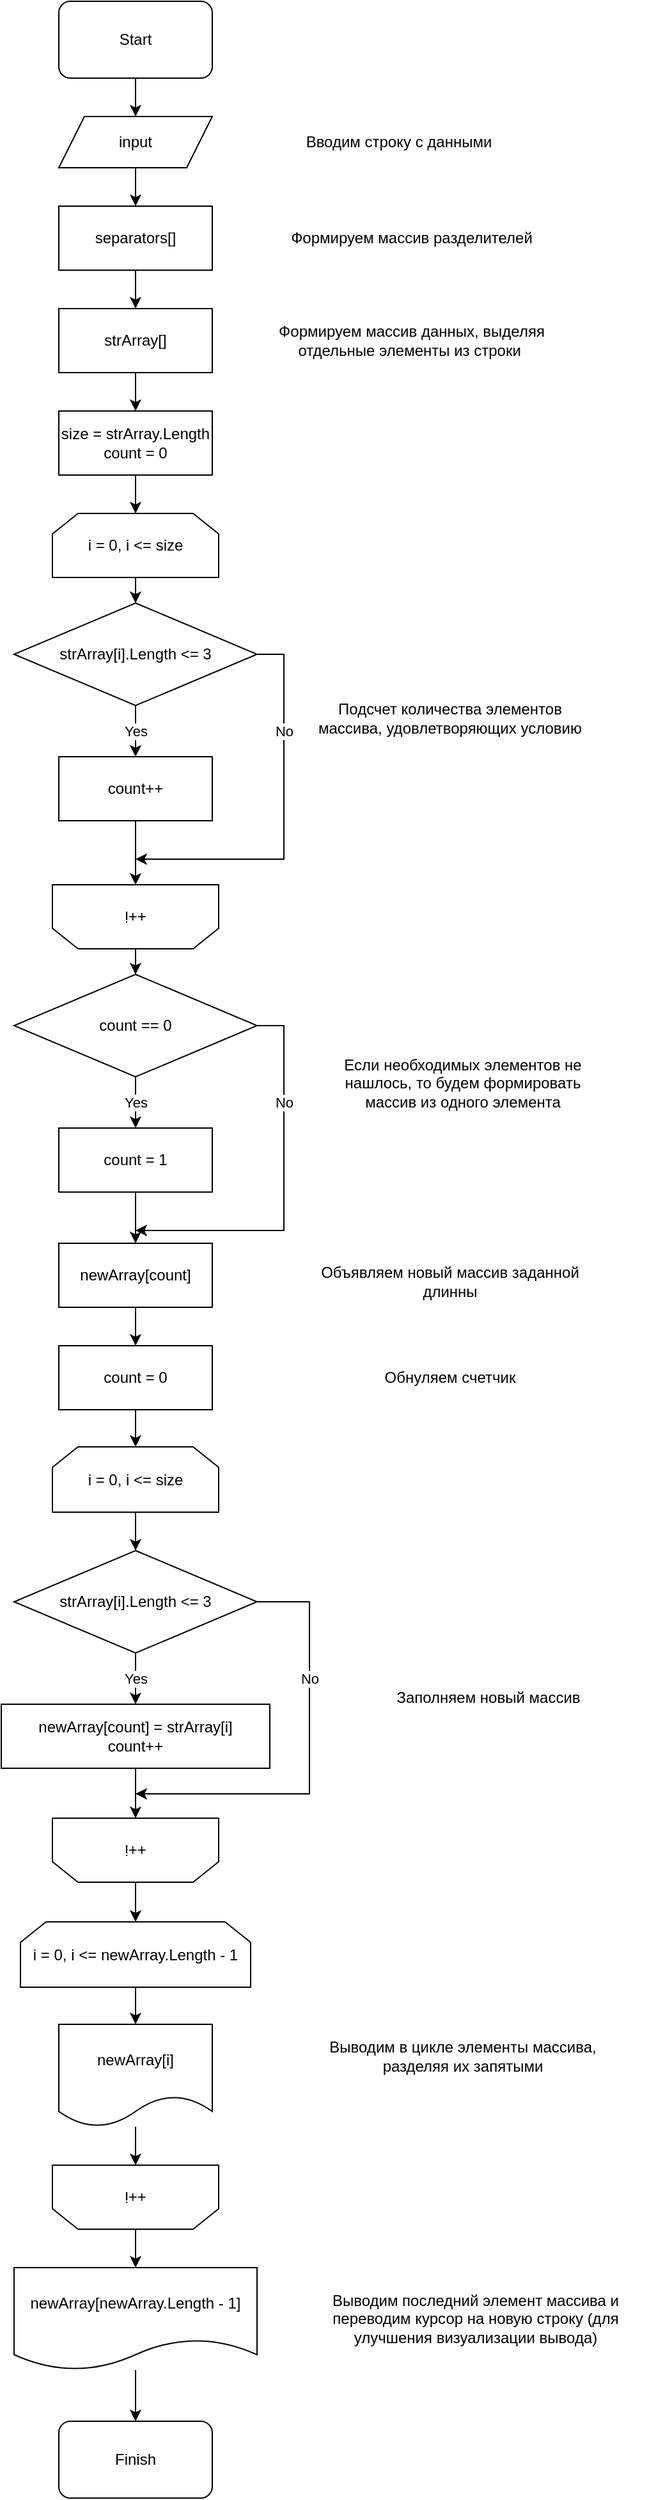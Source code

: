 <mxfile version="20.3.1" type="device"><diagram id="PytkOBEspBp3rvBgpV0R" name="Страница 1"><mxGraphModel dx="1374" dy="753" grid="1" gridSize="10" guides="1" tooltips="1" connect="1" arrows="1" fold="1" page="1" pageScale="1" pageWidth="827" pageHeight="1169" math="0" shadow="0"><root><mxCell id="0"/><mxCell id="1" parent="0"/><mxCell id="fzqC5nttH-MnuC7RMbmT-3" value="" style="edgeStyle=orthogonalEdgeStyle;rounded=0;orthogonalLoop=1;jettySize=auto;html=1;" edge="1" parent="1" source="fzqC5nttH-MnuC7RMbmT-1" target="fzqC5nttH-MnuC7RMbmT-2"><mxGeometry relative="1" as="geometry"/></mxCell><mxCell id="fzqC5nttH-MnuC7RMbmT-1" value="Start" style="rounded=1;whiteSpace=wrap;html=1;" vertex="1" parent="1"><mxGeometry x="354" y="40" width="120" height="60" as="geometry"/></mxCell><mxCell id="fzqC5nttH-MnuC7RMbmT-6" value="" style="edgeStyle=orthogonalEdgeStyle;rounded=0;orthogonalLoop=1;jettySize=auto;html=1;" edge="1" parent="1" source="fzqC5nttH-MnuC7RMbmT-2" target="fzqC5nttH-MnuC7RMbmT-5"><mxGeometry relative="1" as="geometry"/></mxCell><mxCell id="fzqC5nttH-MnuC7RMbmT-2" value="input" style="shape=parallelogram;perimeter=parallelogramPerimeter;whiteSpace=wrap;html=1;fixedSize=1;" vertex="1" parent="1"><mxGeometry x="354" y="130" width="120" height="40" as="geometry"/></mxCell><mxCell id="fzqC5nttH-MnuC7RMbmT-4" value="Вводим строку с данными" style="text;html=1;strokeColor=none;fillColor=none;align=center;verticalAlign=middle;whiteSpace=wrap;rounded=0;" vertex="1" parent="1"><mxGeometry x="530" y="135" width="180" height="30" as="geometry"/></mxCell><mxCell id="fzqC5nttH-MnuC7RMbmT-9" value="" style="edgeStyle=orthogonalEdgeStyle;rounded=0;orthogonalLoop=1;jettySize=auto;html=1;" edge="1" parent="1" source="fzqC5nttH-MnuC7RMbmT-5" target="fzqC5nttH-MnuC7RMbmT-8"><mxGeometry relative="1" as="geometry"/></mxCell><mxCell id="fzqC5nttH-MnuC7RMbmT-5" value="separators[]" style="rounded=0;whiteSpace=wrap;html=1;" vertex="1" parent="1"><mxGeometry x="354" y="200" width="120" height="50" as="geometry"/></mxCell><mxCell id="fzqC5nttH-MnuC7RMbmT-13" value="" style="edgeStyle=orthogonalEdgeStyle;rounded=0;orthogonalLoop=1;jettySize=auto;html=1;" edge="1" parent="1" source="fzqC5nttH-MnuC7RMbmT-8" target="fzqC5nttH-MnuC7RMbmT-12"><mxGeometry relative="1" as="geometry"/></mxCell><mxCell id="fzqC5nttH-MnuC7RMbmT-8" value="strArray[]" style="rounded=0;whiteSpace=wrap;html=1;" vertex="1" parent="1"><mxGeometry x="354" y="280" width="120" height="50" as="geometry"/></mxCell><mxCell id="fzqC5nttH-MnuC7RMbmT-10" value="Формируем массив разделителей" style="text;html=1;strokeColor=none;fillColor=none;align=center;verticalAlign=middle;whiteSpace=wrap;rounded=0;" vertex="1" parent="1"><mxGeometry x="520" y="210" width="220" height="30" as="geometry"/></mxCell><mxCell id="fzqC5nttH-MnuC7RMbmT-11" value="Формируем массив данных, выделяя отдельные элементы из строки&amp;nbsp;" style="text;html=1;strokeColor=none;fillColor=none;align=center;verticalAlign=middle;whiteSpace=wrap;rounded=0;" vertex="1" parent="1"><mxGeometry x="520" y="290" width="220" height="30" as="geometry"/></mxCell><mxCell id="fzqC5nttH-MnuC7RMbmT-15" value="" style="edgeStyle=orthogonalEdgeStyle;rounded=0;orthogonalLoop=1;jettySize=auto;html=1;" edge="1" parent="1" source="fzqC5nttH-MnuC7RMbmT-12" target="fzqC5nttH-MnuC7RMbmT-14"><mxGeometry relative="1" as="geometry"/></mxCell><mxCell id="fzqC5nttH-MnuC7RMbmT-12" value="size = strArray.Length&lt;br&gt;count = 0" style="rounded=0;whiteSpace=wrap;html=1;" vertex="1" parent="1"><mxGeometry x="354" y="360" width="120" height="50" as="geometry"/></mxCell><mxCell id="fzqC5nttH-MnuC7RMbmT-17" value="" style="edgeStyle=orthogonalEdgeStyle;rounded=0;orthogonalLoop=1;jettySize=auto;html=1;" edge="1" parent="1" source="fzqC5nttH-MnuC7RMbmT-14" target="fzqC5nttH-MnuC7RMbmT-16"><mxGeometry relative="1" as="geometry"/></mxCell><mxCell id="fzqC5nttH-MnuC7RMbmT-14" value="i = 0, i &amp;lt;= size" style="shape=loopLimit;whiteSpace=wrap;html=1;" vertex="1" parent="1"><mxGeometry x="349" y="440" width="130" height="50" as="geometry"/></mxCell><mxCell id="fzqC5nttH-MnuC7RMbmT-19" value="Yes" style="edgeStyle=orthogonalEdgeStyle;rounded=0;orthogonalLoop=1;jettySize=auto;html=1;" edge="1" parent="1" source="fzqC5nttH-MnuC7RMbmT-16" target="fzqC5nttH-MnuC7RMbmT-18"><mxGeometry relative="1" as="geometry"/></mxCell><mxCell id="fzqC5nttH-MnuC7RMbmT-25" value="No" style="edgeStyle=orthogonalEdgeStyle;rounded=0;orthogonalLoop=1;jettySize=auto;html=1;exitX=1;exitY=0.5;exitDx=0;exitDy=0;" edge="1" parent="1" source="fzqC5nttH-MnuC7RMbmT-16"><mxGeometry x="-0.455" relative="1" as="geometry"><mxPoint x="414" y="710" as="targetPoint"/><Array as="points"><mxPoint x="530" y="550"/></Array><mxPoint as="offset"/></mxGeometry></mxCell><mxCell id="fzqC5nttH-MnuC7RMbmT-16" value="&lt;p class=&quot;MsoNormal&quot;&gt;strArray[i].Length &amp;lt;= 3&lt;/p&gt;" style="rhombus;whiteSpace=wrap;html=1;" vertex="1" parent="1"><mxGeometry x="319" y="510" width="190" height="80" as="geometry"/></mxCell><mxCell id="fzqC5nttH-MnuC7RMbmT-22" value="" style="edgeStyle=orthogonalEdgeStyle;rounded=0;orthogonalLoop=1;jettySize=auto;html=1;" edge="1" parent="1" source="fzqC5nttH-MnuC7RMbmT-18" target="fzqC5nttH-MnuC7RMbmT-21"><mxGeometry relative="1" as="geometry"/></mxCell><mxCell id="fzqC5nttH-MnuC7RMbmT-18" value="count++" style="rounded=0;whiteSpace=wrap;html=1;" vertex="1" parent="1"><mxGeometry x="354" y="630" width="120" height="50" as="geometry"/></mxCell><mxCell id="fzqC5nttH-MnuC7RMbmT-29" value="" style="edgeStyle=orthogonalEdgeStyle;rounded=0;orthogonalLoop=1;jettySize=auto;html=1;" edge="1" parent="1" source="fzqC5nttH-MnuC7RMbmT-21" target="fzqC5nttH-MnuC7RMbmT-27"><mxGeometry relative="1" as="geometry"/></mxCell><mxCell id="fzqC5nttH-MnuC7RMbmT-21" value="i++" style="shape=loopLimit;whiteSpace=wrap;html=1;rotation=-180;textDirection=rtl;" vertex="1" parent="1"><mxGeometry x="349" y="730" width="130" height="50" as="geometry"/></mxCell><mxCell id="fzqC5nttH-MnuC7RMbmT-26" value="Подсчет количества элементов массива, удовлетворяющих условию" style="text;html=1;strokeColor=none;fillColor=none;align=center;verticalAlign=middle;whiteSpace=wrap;rounded=0;" vertex="1" parent="1"><mxGeometry x="550" y="585" width="220" height="30" as="geometry"/></mxCell><mxCell id="fzqC5nttH-MnuC7RMbmT-30" value="Yes" style="edgeStyle=orthogonalEdgeStyle;rounded=0;orthogonalLoop=1;jettySize=auto;html=1;" edge="1" parent="1" source="fzqC5nttH-MnuC7RMbmT-27" target="fzqC5nttH-MnuC7RMbmT-28"><mxGeometry relative="1" as="geometry"/></mxCell><mxCell id="fzqC5nttH-MnuC7RMbmT-33" value="No" style="edgeStyle=orthogonalEdgeStyle;rounded=0;orthogonalLoop=1;jettySize=auto;html=1;" edge="1" parent="1" source="fzqC5nttH-MnuC7RMbmT-27"><mxGeometry x="-0.455" relative="1" as="geometry"><mxPoint x="414" y="1000" as="targetPoint"/><Array as="points"><mxPoint x="530" y="840"/><mxPoint x="530" y="1000"/></Array><mxPoint as="offset"/></mxGeometry></mxCell><mxCell id="fzqC5nttH-MnuC7RMbmT-27" value="&lt;p class=&quot;MsoNormal&quot;&gt;count == 0&lt;/p&gt;" style="rhombus;whiteSpace=wrap;html=1;" vertex="1" parent="1"><mxGeometry x="319" y="800" width="190" height="80" as="geometry"/></mxCell><mxCell id="fzqC5nttH-MnuC7RMbmT-32" value="" style="edgeStyle=orthogonalEdgeStyle;rounded=0;orthogonalLoop=1;jettySize=auto;html=1;" edge="1" parent="1" source="fzqC5nttH-MnuC7RMbmT-28" target="fzqC5nttH-MnuC7RMbmT-31"><mxGeometry relative="1" as="geometry"/></mxCell><mxCell id="fzqC5nttH-MnuC7RMbmT-28" value="count = 1" style="rounded=0;whiteSpace=wrap;html=1;" vertex="1" parent="1"><mxGeometry x="354" y="920" width="120" height="50" as="geometry"/></mxCell><mxCell id="fzqC5nttH-MnuC7RMbmT-37" value="" style="edgeStyle=orthogonalEdgeStyle;rounded=0;orthogonalLoop=1;jettySize=auto;html=1;" edge="1" parent="1" source="fzqC5nttH-MnuC7RMbmT-31" target="fzqC5nttH-MnuC7RMbmT-36"><mxGeometry relative="1" as="geometry"/></mxCell><mxCell id="fzqC5nttH-MnuC7RMbmT-31" value="&lt;p class=&quot;MsoNormal&quot;&gt;newArray[count]&lt;/p&gt;" style="rounded=0;whiteSpace=wrap;html=1;" vertex="1" parent="1"><mxGeometry x="354" y="1010" width="120" height="50" as="geometry"/></mxCell><mxCell id="fzqC5nttH-MnuC7RMbmT-34" value="Если необходимых элементов не нашлось, то будем формировать массив из одного элемента" style="text;html=1;strokeColor=none;fillColor=none;align=center;verticalAlign=middle;whiteSpace=wrap;rounded=0;" vertex="1" parent="1"><mxGeometry x="560" y="870" width="220" height="30" as="geometry"/></mxCell><mxCell id="fzqC5nttH-MnuC7RMbmT-35" value="Объявляем новый массив заданной длинны" style="text;html=1;strokeColor=none;fillColor=none;align=center;verticalAlign=middle;whiteSpace=wrap;rounded=0;" vertex="1" parent="1"><mxGeometry x="550" y="1025" width="220" height="30" as="geometry"/></mxCell><mxCell id="fzqC5nttH-MnuC7RMbmT-45" style="edgeStyle=orthogonalEdgeStyle;rounded=0;orthogonalLoop=1;jettySize=auto;html=1;entryX=0.5;entryY=0;entryDx=0;entryDy=0;" edge="1" parent="1" source="fzqC5nttH-MnuC7RMbmT-36" target="fzqC5nttH-MnuC7RMbmT-39"><mxGeometry relative="1" as="geometry"/></mxCell><mxCell id="fzqC5nttH-MnuC7RMbmT-36" value="count = 0" style="rounded=0;whiteSpace=wrap;html=1;" vertex="1" parent="1"><mxGeometry x="354" y="1090" width="120" height="50" as="geometry"/></mxCell><mxCell id="fzqC5nttH-MnuC7RMbmT-38" value="Обнуляем счетчик" style="text;html=1;strokeColor=none;fillColor=none;align=center;verticalAlign=middle;whiteSpace=wrap;rounded=0;" vertex="1" parent="1"><mxGeometry x="550" y="1100" width="220" height="30" as="geometry"/></mxCell><mxCell id="fzqC5nttH-MnuC7RMbmT-46" value="" style="edgeStyle=orthogonalEdgeStyle;rounded=0;orthogonalLoop=1;jettySize=auto;html=1;" edge="1" parent="1" source="fzqC5nttH-MnuC7RMbmT-39" target="fzqC5nttH-MnuC7RMbmT-40"><mxGeometry relative="1" as="geometry"/></mxCell><mxCell id="fzqC5nttH-MnuC7RMbmT-39" value="i = 0, i &amp;lt;= size" style="shape=loopLimit;whiteSpace=wrap;html=1;" vertex="1" parent="1"><mxGeometry x="349" y="1169" width="130" height="51" as="geometry"/></mxCell><mxCell id="fzqC5nttH-MnuC7RMbmT-47" value="Yes" style="edgeStyle=orthogonalEdgeStyle;rounded=0;orthogonalLoop=1;jettySize=auto;html=1;" edge="1" parent="1" source="fzqC5nttH-MnuC7RMbmT-40" target="fzqC5nttH-MnuC7RMbmT-41"><mxGeometry relative="1" as="geometry"/></mxCell><mxCell id="fzqC5nttH-MnuC7RMbmT-49" value="No" style="edgeStyle=orthogonalEdgeStyle;rounded=0;orthogonalLoop=1;jettySize=auto;html=1;" edge="1" parent="1" source="fzqC5nttH-MnuC7RMbmT-40"><mxGeometry x="-0.382" relative="1" as="geometry"><mxPoint x="414" y="1440" as="targetPoint"/><Array as="points"><mxPoint x="550" y="1290"/></Array><mxPoint as="offset"/></mxGeometry></mxCell><mxCell id="fzqC5nttH-MnuC7RMbmT-40" value="&lt;p class=&quot;MsoNormal&quot;&gt;strArray[i].Length &amp;lt;= 3&lt;/p&gt;" style="rhombus;whiteSpace=wrap;html=1;" vertex="1" parent="1"><mxGeometry x="319" y="1250" width="190" height="80" as="geometry"/></mxCell><mxCell id="fzqC5nttH-MnuC7RMbmT-48" value="" style="edgeStyle=orthogonalEdgeStyle;rounded=0;orthogonalLoop=1;jettySize=auto;html=1;" edge="1" parent="1" source="fzqC5nttH-MnuC7RMbmT-41" target="fzqC5nttH-MnuC7RMbmT-42"><mxGeometry relative="1" as="geometry"/></mxCell><mxCell id="fzqC5nttH-MnuC7RMbmT-41" value="&lt;span&gt;newArray[count] = strArray[i]&lt;/span&gt;&lt;br&gt;count++" style="rounded=0;whiteSpace=wrap;html=1;" vertex="1" parent="1"><mxGeometry x="309" y="1370" width="210" height="50" as="geometry"/></mxCell><mxCell id="fzqC5nttH-MnuC7RMbmT-52" value="" style="edgeStyle=orthogonalEdgeStyle;rounded=0;orthogonalLoop=1;jettySize=auto;html=1;" edge="1" parent="1" source="fzqC5nttH-MnuC7RMbmT-42" target="fzqC5nttH-MnuC7RMbmT-51"><mxGeometry relative="1" as="geometry"/></mxCell><mxCell id="fzqC5nttH-MnuC7RMbmT-42" value="i++" style="shape=loopLimit;whiteSpace=wrap;html=1;rotation=-180;textDirection=rtl;" vertex="1" parent="1"><mxGeometry x="349" y="1459" width="130" height="50" as="geometry"/></mxCell><mxCell id="fzqC5nttH-MnuC7RMbmT-50" value="Заполняем новый массив" style="text;html=1;strokeColor=none;fillColor=none;align=center;verticalAlign=middle;whiteSpace=wrap;rounded=0;" vertex="1" parent="1"><mxGeometry x="580" y="1350" width="220" height="30" as="geometry"/></mxCell><mxCell id="fzqC5nttH-MnuC7RMbmT-55" value="" style="edgeStyle=orthogonalEdgeStyle;rounded=0;orthogonalLoop=1;jettySize=auto;html=1;" edge="1" parent="1" source="fzqC5nttH-MnuC7RMbmT-51" target="fzqC5nttH-MnuC7RMbmT-54"><mxGeometry relative="1" as="geometry"/></mxCell><mxCell id="fzqC5nttH-MnuC7RMbmT-51" value="i = 0, i &amp;lt;=&amp;nbsp;&lt;span&gt;newArray.Length - 1&lt;/span&gt;" style="shape=loopLimit;whiteSpace=wrap;html=1;" vertex="1" parent="1"><mxGeometry x="324" y="1540" width="180" height="51" as="geometry"/></mxCell><mxCell id="fzqC5nttH-MnuC7RMbmT-59" value="" style="edgeStyle=orthogonalEdgeStyle;rounded=0;orthogonalLoop=1;jettySize=auto;html=1;" edge="1" parent="1" source="fzqC5nttH-MnuC7RMbmT-53" target="fzqC5nttH-MnuC7RMbmT-58"><mxGeometry relative="1" as="geometry"/></mxCell><mxCell id="fzqC5nttH-MnuC7RMbmT-53" value="i++" style="shape=loopLimit;whiteSpace=wrap;html=1;rotation=-180;textDirection=rtl;" vertex="1" parent="1"><mxGeometry x="349" y="1730" width="130" height="50" as="geometry"/></mxCell><mxCell id="fzqC5nttH-MnuC7RMbmT-56" value="" style="edgeStyle=orthogonalEdgeStyle;rounded=0;orthogonalLoop=1;jettySize=auto;html=1;" edge="1" parent="1" source="fzqC5nttH-MnuC7RMbmT-54" target="fzqC5nttH-MnuC7RMbmT-53"><mxGeometry relative="1" as="geometry"/></mxCell><mxCell id="fzqC5nttH-MnuC7RMbmT-54" value="&lt;p class=&quot;MsoNormal&quot;&gt;newArray[i]&lt;/p&gt;" style="shape=document;whiteSpace=wrap;html=1;boundedLbl=1;" vertex="1" parent="1"><mxGeometry x="354" y="1620" width="120" height="80" as="geometry"/></mxCell><mxCell id="fzqC5nttH-MnuC7RMbmT-57" value="Выводим в цикле элементы массива, разделяя их запятыми" style="text;html=1;strokeColor=none;fillColor=none;align=center;verticalAlign=middle;whiteSpace=wrap;rounded=0;" vertex="1" parent="1"><mxGeometry x="560" y="1630" width="220" height="30" as="geometry"/></mxCell><mxCell id="fzqC5nttH-MnuC7RMbmT-62" value="" style="edgeStyle=orthogonalEdgeStyle;rounded=0;orthogonalLoop=1;jettySize=auto;html=1;" edge="1" parent="1" source="fzqC5nttH-MnuC7RMbmT-58" target="fzqC5nttH-MnuC7RMbmT-61"><mxGeometry relative="1" as="geometry"/></mxCell><mxCell id="fzqC5nttH-MnuC7RMbmT-58" value="&lt;p class=&quot;MsoNormal&quot;&gt;newArray[newArray.Length - 1]&lt;/p&gt;" style="shape=document;whiteSpace=wrap;html=1;boundedLbl=1;" vertex="1" parent="1"><mxGeometry x="319" y="1810" width="190" height="80" as="geometry"/></mxCell><mxCell id="fzqC5nttH-MnuC7RMbmT-60" value="Выводим последний элемент массива и переводим курсор на новую строку (для улучшения визуализации вывода)" style="text;html=1;strokeColor=none;fillColor=none;align=center;verticalAlign=middle;whiteSpace=wrap;rounded=0;" vertex="1" parent="1"><mxGeometry x="540" y="1835" width="280" height="30" as="geometry"/></mxCell><mxCell id="fzqC5nttH-MnuC7RMbmT-61" value="Finish" style="rounded=1;whiteSpace=wrap;html=1;" vertex="1" parent="1"><mxGeometry x="354" y="1930" width="120" height="60" as="geometry"/></mxCell></root></mxGraphModel></diagram></mxfile>